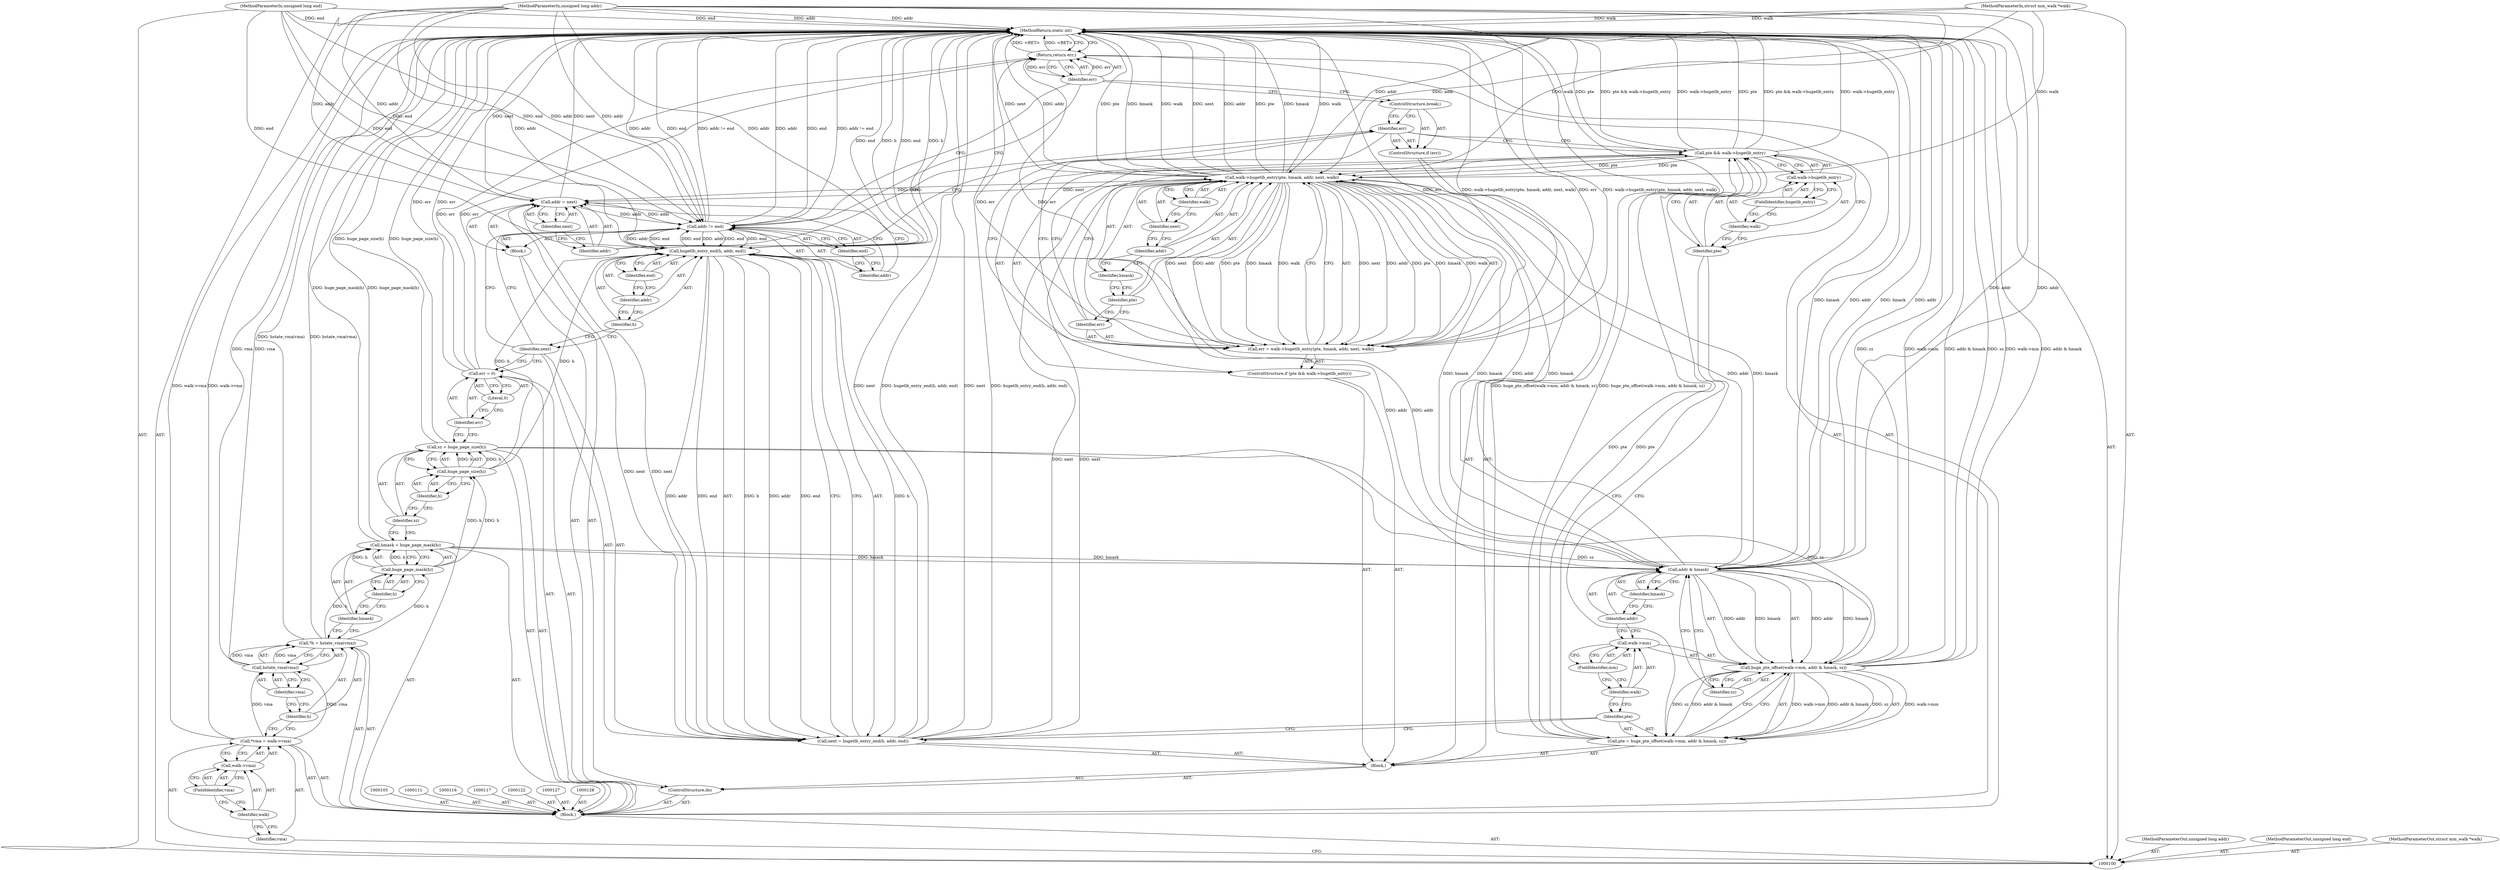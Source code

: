 digraph "1_linux_373c4557d2aa362702c4c2d41288fb1e54990b7c" {
"1000176" [label="(MethodReturn,static int)"];
"1000101" [label="(MethodParameterIn,unsigned long addr)"];
"1000244" [label="(MethodParameterOut,unsigned long addr)"];
"1000102" [label="(MethodParameterIn,unsigned long end)"];
"1000245" [label="(MethodParameterOut,unsigned long end)"];
"1000131" [label="(Literal,0)"];
"1000129" [label="(Call,err = 0)"];
"1000130" [label="(Identifier,err)"];
"1000132" [label="(ControlStructure,do)"];
"1000133" [label="(Block,)"];
"1000136" [label="(Call,hugetlb_entry_end(h, addr, end))"];
"1000137" [label="(Identifier,h)"];
"1000134" [label="(Call,next = hugetlb_entry_end(h, addr, end))"];
"1000135" [label="(Identifier,next)"];
"1000138" [label="(Identifier,addr)"];
"1000139" [label="(Identifier,end)"];
"1000143" [label="(Call,walk->mm)"];
"1000144" [label="(Identifier,walk)"];
"1000140" [label="(Call,pte = huge_pte_offset(walk->mm, addr & hmask, sz))"];
"1000141" [label="(Identifier,pte)"];
"1000145" [label="(FieldIdentifier,mm)"];
"1000146" [label="(Call,addr & hmask)"];
"1000147" [label="(Identifier,addr)"];
"1000148" [label="(Identifier,hmask)"];
"1000149" [label="(Identifier,sz)"];
"1000142" [label="(Call,huge_pte_offset(walk->mm, addr & hmask, sz))"];
"1000153" [label="(Call,walk->hugetlb_entry)"];
"1000154" [label="(Identifier,walk)"];
"1000155" [label="(FieldIdentifier,hugetlb_entry)"];
"1000150" [label="(ControlStructure,if (pte && walk->hugetlb_entry))"];
"1000151" [label="(Call,pte && walk->hugetlb_entry)"];
"1000152" [label="(Identifier,pte)"];
"1000158" [label="(Call,walk->hugetlb_entry(pte, hmask, addr, next, walk))"];
"1000159" [label="(Identifier,pte)"];
"1000160" [label="(Identifier,hmask)"];
"1000156" [label="(Call,err = walk->hugetlb_entry(pte, hmask, addr, next, walk))"];
"1000157" [label="(Identifier,err)"];
"1000161" [label="(Identifier,addr)"];
"1000162" [label="(Identifier,next)"];
"1000163" [label="(Identifier,walk)"];
"1000164" [label="(ControlStructure,if (err))"];
"1000165" [label="(Identifier,err)"];
"1000166" [label="(ControlStructure,break;)"];
"1000167" [label="(Block,)"];
"1000168" [label="(Call,addr = next)"];
"1000169" [label="(Identifier,addr)"];
"1000170" [label="(Identifier,next)"];
"1000171" [label="(Call,addr != end)"];
"1000172" [label="(Identifier,addr)"];
"1000173" [label="(Identifier,end)"];
"1000103" [label="(MethodParameterIn,struct mm_walk *walk)"];
"1000246" [label="(MethodParameterOut,struct mm_walk *walk)"];
"1000174" [label="(Return,return err;)"];
"1000175" [label="(Identifier,err)"];
"1000104" [label="(Block,)"];
"1000106" [label="(Call,*vma = walk->vma)"];
"1000107" [label="(Identifier,vma)"];
"1000108" [label="(Call,walk->vma)"];
"1000109" [label="(Identifier,walk)"];
"1000110" [label="(FieldIdentifier,vma)"];
"1000112" [label="(Call,*h = hstate_vma(vma))"];
"1000113" [label="(Identifier,h)"];
"1000114" [label="(Call,hstate_vma(vma))"];
"1000115" [label="(Identifier,vma)"];
"1000118" [label="(Call,hmask = huge_page_mask(h))"];
"1000119" [label="(Identifier,hmask)"];
"1000120" [label="(Call,huge_page_mask(h))"];
"1000121" [label="(Identifier,h)"];
"1000123" [label="(Call,sz = huge_page_size(h))"];
"1000124" [label="(Identifier,sz)"];
"1000125" [label="(Call,huge_page_size(h))"];
"1000126" [label="(Identifier,h)"];
"1000176" -> "1000100"  [label="AST: "];
"1000176" -> "1000174"  [label="CFG: "];
"1000174" -> "1000176"  [label="DDG: <RET>"];
"1000158" -> "1000176"  [label="DDG: pte"];
"1000158" -> "1000176"  [label="DDG: hmask"];
"1000158" -> "1000176"  [label="DDG: walk"];
"1000158" -> "1000176"  [label="DDG: next"];
"1000158" -> "1000176"  [label="DDG: addr"];
"1000123" -> "1000176"  [label="DDG: huge_page_size(h)"];
"1000106" -> "1000176"  [label="DDG: walk->vma"];
"1000151" -> "1000176"  [label="DDG: pte && walk->hugetlb_entry"];
"1000151" -> "1000176"  [label="DDG: walk->hugetlb_entry"];
"1000151" -> "1000176"  [label="DDG: pte"];
"1000156" -> "1000176"  [label="DDG: err"];
"1000156" -> "1000176"  [label="DDG: walk->hugetlb_entry(pte, hmask, addr, next, walk)"];
"1000114" -> "1000176"  [label="DDG: vma"];
"1000168" -> "1000176"  [label="DDG: next"];
"1000129" -> "1000176"  [label="DDG: err"];
"1000171" -> "1000176"  [label="DDG: addr"];
"1000171" -> "1000176"  [label="DDG: end"];
"1000171" -> "1000176"  [label="DDG: addr != end"];
"1000140" -> "1000176"  [label="DDG: huge_pte_offset(walk->mm, addr & hmask, sz)"];
"1000112" -> "1000176"  [label="DDG: hstate_vma(vma)"];
"1000136" -> "1000176"  [label="DDG: end"];
"1000136" -> "1000176"  [label="DDG: h"];
"1000103" -> "1000176"  [label="DDG: walk"];
"1000142" -> "1000176"  [label="DDG: sz"];
"1000142" -> "1000176"  [label="DDG: walk->mm"];
"1000142" -> "1000176"  [label="DDG: addr & hmask"];
"1000146" -> "1000176"  [label="DDG: hmask"];
"1000146" -> "1000176"  [label="DDG: addr"];
"1000102" -> "1000176"  [label="DDG: end"];
"1000134" -> "1000176"  [label="DDG: next"];
"1000134" -> "1000176"  [label="DDG: hugetlb_entry_end(h, addr, end)"];
"1000101" -> "1000176"  [label="DDG: addr"];
"1000118" -> "1000176"  [label="DDG: huge_page_mask(h)"];
"1000101" -> "1000100"  [label="AST: "];
"1000101" -> "1000176"  [label="DDG: addr"];
"1000101" -> "1000136"  [label="DDG: addr"];
"1000101" -> "1000146"  [label="DDG: addr"];
"1000101" -> "1000158"  [label="DDG: addr"];
"1000101" -> "1000168"  [label="DDG: addr"];
"1000101" -> "1000171"  [label="DDG: addr"];
"1000244" -> "1000100"  [label="AST: "];
"1000102" -> "1000100"  [label="AST: "];
"1000102" -> "1000176"  [label="DDG: end"];
"1000102" -> "1000136"  [label="DDG: end"];
"1000102" -> "1000171"  [label="DDG: end"];
"1000245" -> "1000100"  [label="AST: "];
"1000131" -> "1000129"  [label="AST: "];
"1000131" -> "1000130"  [label="CFG: "];
"1000129" -> "1000131"  [label="CFG: "];
"1000129" -> "1000104"  [label="AST: "];
"1000129" -> "1000131"  [label="CFG: "];
"1000130" -> "1000129"  [label="AST: "];
"1000131" -> "1000129"  [label="AST: "];
"1000135" -> "1000129"  [label="CFG: "];
"1000129" -> "1000176"  [label="DDG: err"];
"1000129" -> "1000174"  [label="DDG: err"];
"1000130" -> "1000129"  [label="AST: "];
"1000130" -> "1000123"  [label="CFG: "];
"1000131" -> "1000130"  [label="CFG: "];
"1000132" -> "1000104"  [label="AST: "];
"1000133" -> "1000132"  [label="AST: "];
"1000167" -> "1000132"  [label="AST: "];
"1000133" -> "1000132"  [label="AST: "];
"1000134" -> "1000133"  [label="AST: "];
"1000140" -> "1000133"  [label="AST: "];
"1000150" -> "1000133"  [label="AST: "];
"1000164" -> "1000133"  [label="AST: "];
"1000136" -> "1000134"  [label="AST: "];
"1000136" -> "1000139"  [label="CFG: "];
"1000137" -> "1000136"  [label="AST: "];
"1000138" -> "1000136"  [label="AST: "];
"1000139" -> "1000136"  [label="AST: "];
"1000134" -> "1000136"  [label="CFG: "];
"1000136" -> "1000176"  [label="DDG: end"];
"1000136" -> "1000176"  [label="DDG: h"];
"1000136" -> "1000134"  [label="DDG: h"];
"1000136" -> "1000134"  [label="DDG: addr"];
"1000136" -> "1000134"  [label="DDG: end"];
"1000125" -> "1000136"  [label="DDG: h"];
"1000171" -> "1000136"  [label="DDG: addr"];
"1000171" -> "1000136"  [label="DDG: end"];
"1000101" -> "1000136"  [label="DDG: addr"];
"1000102" -> "1000136"  [label="DDG: end"];
"1000136" -> "1000146"  [label="DDG: addr"];
"1000136" -> "1000171"  [label="DDG: end"];
"1000137" -> "1000136"  [label="AST: "];
"1000137" -> "1000135"  [label="CFG: "];
"1000138" -> "1000137"  [label="CFG: "];
"1000134" -> "1000133"  [label="AST: "];
"1000134" -> "1000136"  [label="CFG: "];
"1000135" -> "1000134"  [label="AST: "];
"1000136" -> "1000134"  [label="AST: "];
"1000141" -> "1000134"  [label="CFG: "];
"1000134" -> "1000176"  [label="DDG: next"];
"1000134" -> "1000176"  [label="DDG: hugetlb_entry_end(h, addr, end)"];
"1000136" -> "1000134"  [label="DDG: h"];
"1000136" -> "1000134"  [label="DDG: addr"];
"1000136" -> "1000134"  [label="DDG: end"];
"1000134" -> "1000158"  [label="DDG: next"];
"1000134" -> "1000168"  [label="DDG: next"];
"1000135" -> "1000134"  [label="AST: "];
"1000135" -> "1000171"  [label="CFG: "];
"1000135" -> "1000129"  [label="CFG: "];
"1000137" -> "1000135"  [label="CFG: "];
"1000138" -> "1000136"  [label="AST: "];
"1000138" -> "1000137"  [label="CFG: "];
"1000139" -> "1000138"  [label="CFG: "];
"1000139" -> "1000136"  [label="AST: "];
"1000139" -> "1000138"  [label="CFG: "];
"1000136" -> "1000139"  [label="CFG: "];
"1000143" -> "1000142"  [label="AST: "];
"1000143" -> "1000145"  [label="CFG: "];
"1000144" -> "1000143"  [label="AST: "];
"1000145" -> "1000143"  [label="AST: "];
"1000147" -> "1000143"  [label="CFG: "];
"1000144" -> "1000143"  [label="AST: "];
"1000144" -> "1000141"  [label="CFG: "];
"1000145" -> "1000144"  [label="CFG: "];
"1000140" -> "1000133"  [label="AST: "];
"1000140" -> "1000142"  [label="CFG: "];
"1000141" -> "1000140"  [label="AST: "];
"1000142" -> "1000140"  [label="AST: "];
"1000152" -> "1000140"  [label="CFG: "];
"1000140" -> "1000176"  [label="DDG: huge_pte_offset(walk->mm, addr & hmask, sz)"];
"1000142" -> "1000140"  [label="DDG: walk->mm"];
"1000142" -> "1000140"  [label="DDG: addr & hmask"];
"1000142" -> "1000140"  [label="DDG: sz"];
"1000140" -> "1000151"  [label="DDG: pte"];
"1000141" -> "1000140"  [label="AST: "];
"1000141" -> "1000134"  [label="CFG: "];
"1000144" -> "1000141"  [label="CFG: "];
"1000145" -> "1000143"  [label="AST: "];
"1000145" -> "1000144"  [label="CFG: "];
"1000143" -> "1000145"  [label="CFG: "];
"1000146" -> "1000142"  [label="AST: "];
"1000146" -> "1000148"  [label="CFG: "];
"1000147" -> "1000146"  [label="AST: "];
"1000148" -> "1000146"  [label="AST: "];
"1000149" -> "1000146"  [label="CFG: "];
"1000146" -> "1000176"  [label="DDG: hmask"];
"1000146" -> "1000176"  [label="DDG: addr"];
"1000146" -> "1000142"  [label="DDG: addr"];
"1000146" -> "1000142"  [label="DDG: hmask"];
"1000136" -> "1000146"  [label="DDG: addr"];
"1000101" -> "1000146"  [label="DDG: addr"];
"1000158" -> "1000146"  [label="DDG: hmask"];
"1000118" -> "1000146"  [label="DDG: hmask"];
"1000146" -> "1000158"  [label="DDG: hmask"];
"1000146" -> "1000158"  [label="DDG: addr"];
"1000147" -> "1000146"  [label="AST: "];
"1000147" -> "1000143"  [label="CFG: "];
"1000148" -> "1000147"  [label="CFG: "];
"1000148" -> "1000146"  [label="AST: "];
"1000148" -> "1000147"  [label="CFG: "];
"1000146" -> "1000148"  [label="CFG: "];
"1000149" -> "1000142"  [label="AST: "];
"1000149" -> "1000146"  [label="CFG: "];
"1000142" -> "1000149"  [label="CFG: "];
"1000142" -> "1000140"  [label="AST: "];
"1000142" -> "1000149"  [label="CFG: "];
"1000143" -> "1000142"  [label="AST: "];
"1000146" -> "1000142"  [label="AST: "];
"1000149" -> "1000142"  [label="AST: "];
"1000140" -> "1000142"  [label="CFG: "];
"1000142" -> "1000176"  [label="DDG: sz"];
"1000142" -> "1000176"  [label="DDG: walk->mm"];
"1000142" -> "1000176"  [label="DDG: addr & hmask"];
"1000142" -> "1000140"  [label="DDG: walk->mm"];
"1000142" -> "1000140"  [label="DDG: addr & hmask"];
"1000142" -> "1000140"  [label="DDG: sz"];
"1000146" -> "1000142"  [label="DDG: addr"];
"1000146" -> "1000142"  [label="DDG: hmask"];
"1000123" -> "1000142"  [label="DDG: sz"];
"1000153" -> "1000151"  [label="AST: "];
"1000153" -> "1000155"  [label="CFG: "];
"1000154" -> "1000153"  [label="AST: "];
"1000155" -> "1000153"  [label="AST: "];
"1000151" -> "1000153"  [label="CFG: "];
"1000154" -> "1000153"  [label="AST: "];
"1000154" -> "1000152"  [label="CFG: "];
"1000155" -> "1000154"  [label="CFG: "];
"1000155" -> "1000153"  [label="AST: "];
"1000155" -> "1000154"  [label="CFG: "];
"1000153" -> "1000155"  [label="CFG: "];
"1000150" -> "1000133"  [label="AST: "];
"1000151" -> "1000150"  [label="AST: "];
"1000156" -> "1000150"  [label="AST: "];
"1000151" -> "1000150"  [label="AST: "];
"1000151" -> "1000152"  [label="CFG: "];
"1000151" -> "1000153"  [label="CFG: "];
"1000152" -> "1000151"  [label="AST: "];
"1000153" -> "1000151"  [label="AST: "];
"1000157" -> "1000151"  [label="CFG: "];
"1000165" -> "1000151"  [label="CFG: "];
"1000151" -> "1000176"  [label="DDG: pte && walk->hugetlb_entry"];
"1000151" -> "1000176"  [label="DDG: walk->hugetlb_entry"];
"1000151" -> "1000176"  [label="DDG: pte"];
"1000140" -> "1000151"  [label="DDG: pte"];
"1000151" -> "1000158"  [label="DDG: pte"];
"1000152" -> "1000151"  [label="AST: "];
"1000152" -> "1000140"  [label="CFG: "];
"1000154" -> "1000152"  [label="CFG: "];
"1000151" -> "1000152"  [label="CFG: "];
"1000158" -> "1000156"  [label="AST: "];
"1000158" -> "1000163"  [label="CFG: "];
"1000159" -> "1000158"  [label="AST: "];
"1000160" -> "1000158"  [label="AST: "];
"1000161" -> "1000158"  [label="AST: "];
"1000162" -> "1000158"  [label="AST: "];
"1000163" -> "1000158"  [label="AST: "];
"1000156" -> "1000158"  [label="CFG: "];
"1000158" -> "1000176"  [label="DDG: pte"];
"1000158" -> "1000176"  [label="DDG: hmask"];
"1000158" -> "1000176"  [label="DDG: walk"];
"1000158" -> "1000176"  [label="DDG: next"];
"1000158" -> "1000176"  [label="DDG: addr"];
"1000158" -> "1000146"  [label="DDG: hmask"];
"1000158" -> "1000156"  [label="DDG: next"];
"1000158" -> "1000156"  [label="DDG: addr"];
"1000158" -> "1000156"  [label="DDG: pte"];
"1000158" -> "1000156"  [label="DDG: hmask"];
"1000158" -> "1000156"  [label="DDG: walk"];
"1000151" -> "1000158"  [label="DDG: pte"];
"1000146" -> "1000158"  [label="DDG: hmask"];
"1000146" -> "1000158"  [label="DDG: addr"];
"1000101" -> "1000158"  [label="DDG: addr"];
"1000134" -> "1000158"  [label="DDG: next"];
"1000103" -> "1000158"  [label="DDG: walk"];
"1000158" -> "1000168"  [label="DDG: next"];
"1000159" -> "1000158"  [label="AST: "];
"1000159" -> "1000157"  [label="CFG: "];
"1000160" -> "1000159"  [label="CFG: "];
"1000160" -> "1000158"  [label="AST: "];
"1000160" -> "1000159"  [label="CFG: "];
"1000161" -> "1000160"  [label="CFG: "];
"1000156" -> "1000150"  [label="AST: "];
"1000156" -> "1000158"  [label="CFG: "];
"1000157" -> "1000156"  [label="AST: "];
"1000158" -> "1000156"  [label="AST: "];
"1000165" -> "1000156"  [label="CFG: "];
"1000156" -> "1000176"  [label="DDG: err"];
"1000156" -> "1000176"  [label="DDG: walk->hugetlb_entry(pte, hmask, addr, next, walk)"];
"1000158" -> "1000156"  [label="DDG: next"];
"1000158" -> "1000156"  [label="DDG: addr"];
"1000158" -> "1000156"  [label="DDG: pte"];
"1000158" -> "1000156"  [label="DDG: hmask"];
"1000158" -> "1000156"  [label="DDG: walk"];
"1000156" -> "1000174"  [label="DDG: err"];
"1000157" -> "1000156"  [label="AST: "];
"1000157" -> "1000151"  [label="CFG: "];
"1000159" -> "1000157"  [label="CFG: "];
"1000161" -> "1000158"  [label="AST: "];
"1000161" -> "1000160"  [label="CFG: "];
"1000162" -> "1000161"  [label="CFG: "];
"1000162" -> "1000158"  [label="AST: "];
"1000162" -> "1000161"  [label="CFG: "];
"1000163" -> "1000162"  [label="CFG: "];
"1000163" -> "1000158"  [label="AST: "];
"1000163" -> "1000162"  [label="CFG: "];
"1000158" -> "1000163"  [label="CFG: "];
"1000164" -> "1000133"  [label="AST: "];
"1000165" -> "1000164"  [label="AST: "];
"1000166" -> "1000164"  [label="AST: "];
"1000165" -> "1000164"  [label="AST: "];
"1000165" -> "1000156"  [label="CFG: "];
"1000165" -> "1000151"  [label="CFG: "];
"1000169" -> "1000165"  [label="CFG: "];
"1000166" -> "1000165"  [label="CFG: "];
"1000166" -> "1000164"  [label="AST: "];
"1000166" -> "1000165"  [label="CFG: "];
"1000175" -> "1000166"  [label="CFG: "];
"1000167" -> "1000132"  [label="AST: "];
"1000168" -> "1000167"  [label="AST: "];
"1000171" -> "1000167"  [label="AST: "];
"1000168" -> "1000167"  [label="AST: "];
"1000168" -> "1000170"  [label="CFG: "];
"1000169" -> "1000168"  [label="AST: "];
"1000170" -> "1000168"  [label="AST: "];
"1000172" -> "1000168"  [label="CFG: "];
"1000168" -> "1000176"  [label="DDG: next"];
"1000134" -> "1000168"  [label="DDG: next"];
"1000158" -> "1000168"  [label="DDG: next"];
"1000101" -> "1000168"  [label="DDG: addr"];
"1000168" -> "1000171"  [label="DDG: addr"];
"1000169" -> "1000168"  [label="AST: "];
"1000169" -> "1000165"  [label="CFG: "];
"1000170" -> "1000169"  [label="CFG: "];
"1000170" -> "1000168"  [label="AST: "];
"1000170" -> "1000169"  [label="CFG: "];
"1000168" -> "1000170"  [label="CFG: "];
"1000171" -> "1000167"  [label="AST: "];
"1000171" -> "1000173"  [label="CFG: "];
"1000172" -> "1000171"  [label="AST: "];
"1000173" -> "1000171"  [label="AST: "];
"1000135" -> "1000171"  [label="CFG: "];
"1000175" -> "1000171"  [label="CFG: "];
"1000171" -> "1000176"  [label="DDG: addr"];
"1000171" -> "1000176"  [label="DDG: end"];
"1000171" -> "1000176"  [label="DDG: addr != end"];
"1000171" -> "1000136"  [label="DDG: addr"];
"1000171" -> "1000136"  [label="DDG: end"];
"1000168" -> "1000171"  [label="DDG: addr"];
"1000101" -> "1000171"  [label="DDG: addr"];
"1000136" -> "1000171"  [label="DDG: end"];
"1000102" -> "1000171"  [label="DDG: end"];
"1000172" -> "1000171"  [label="AST: "];
"1000172" -> "1000168"  [label="CFG: "];
"1000173" -> "1000172"  [label="CFG: "];
"1000173" -> "1000171"  [label="AST: "];
"1000173" -> "1000172"  [label="CFG: "];
"1000171" -> "1000173"  [label="CFG: "];
"1000103" -> "1000100"  [label="AST: "];
"1000103" -> "1000176"  [label="DDG: walk"];
"1000103" -> "1000158"  [label="DDG: walk"];
"1000246" -> "1000100"  [label="AST: "];
"1000174" -> "1000104"  [label="AST: "];
"1000174" -> "1000175"  [label="CFG: "];
"1000175" -> "1000174"  [label="AST: "];
"1000176" -> "1000174"  [label="CFG: "];
"1000174" -> "1000176"  [label="DDG: <RET>"];
"1000175" -> "1000174"  [label="DDG: err"];
"1000129" -> "1000174"  [label="DDG: err"];
"1000156" -> "1000174"  [label="DDG: err"];
"1000175" -> "1000174"  [label="AST: "];
"1000175" -> "1000171"  [label="CFG: "];
"1000175" -> "1000166"  [label="CFG: "];
"1000174" -> "1000175"  [label="CFG: "];
"1000175" -> "1000174"  [label="DDG: err"];
"1000104" -> "1000100"  [label="AST: "];
"1000105" -> "1000104"  [label="AST: "];
"1000106" -> "1000104"  [label="AST: "];
"1000111" -> "1000104"  [label="AST: "];
"1000112" -> "1000104"  [label="AST: "];
"1000116" -> "1000104"  [label="AST: "];
"1000117" -> "1000104"  [label="AST: "];
"1000118" -> "1000104"  [label="AST: "];
"1000122" -> "1000104"  [label="AST: "];
"1000123" -> "1000104"  [label="AST: "];
"1000127" -> "1000104"  [label="AST: "];
"1000128" -> "1000104"  [label="AST: "];
"1000129" -> "1000104"  [label="AST: "];
"1000132" -> "1000104"  [label="AST: "];
"1000174" -> "1000104"  [label="AST: "];
"1000106" -> "1000104"  [label="AST: "];
"1000106" -> "1000108"  [label="CFG: "];
"1000107" -> "1000106"  [label="AST: "];
"1000108" -> "1000106"  [label="AST: "];
"1000113" -> "1000106"  [label="CFG: "];
"1000106" -> "1000176"  [label="DDG: walk->vma"];
"1000106" -> "1000114"  [label="DDG: vma"];
"1000107" -> "1000106"  [label="AST: "];
"1000107" -> "1000100"  [label="CFG: "];
"1000109" -> "1000107"  [label="CFG: "];
"1000108" -> "1000106"  [label="AST: "];
"1000108" -> "1000110"  [label="CFG: "];
"1000109" -> "1000108"  [label="AST: "];
"1000110" -> "1000108"  [label="AST: "];
"1000106" -> "1000108"  [label="CFG: "];
"1000109" -> "1000108"  [label="AST: "];
"1000109" -> "1000107"  [label="CFG: "];
"1000110" -> "1000109"  [label="CFG: "];
"1000110" -> "1000108"  [label="AST: "];
"1000110" -> "1000109"  [label="CFG: "];
"1000108" -> "1000110"  [label="CFG: "];
"1000112" -> "1000104"  [label="AST: "];
"1000112" -> "1000114"  [label="CFG: "];
"1000113" -> "1000112"  [label="AST: "];
"1000114" -> "1000112"  [label="AST: "];
"1000119" -> "1000112"  [label="CFG: "];
"1000112" -> "1000176"  [label="DDG: hstate_vma(vma)"];
"1000114" -> "1000112"  [label="DDG: vma"];
"1000112" -> "1000120"  [label="DDG: h"];
"1000113" -> "1000112"  [label="AST: "];
"1000113" -> "1000106"  [label="CFG: "];
"1000115" -> "1000113"  [label="CFG: "];
"1000114" -> "1000112"  [label="AST: "];
"1000114" -> "1000115"  [label="CFG: "];
"1000115" -> "1000114"  [label="AST: "];
"1000112" -> "1000114"  [label="CFG: "];
"1000114" -> "1000176"  [label="DDG: vma"];
"1000114" -> "1000112"  [label="DDG: vma"];
"1000106" -> "1000114"  [label="DDG: vma"];
"1000115" -> "1000114"  [label="AST: "];
"1000115" -> "1000113"  [label="CFG: "];
"1000114" -> "1000115"  [label="CFG: "];
"1000118" -> "1000104"  [label="AST: "];
"1000118" -> "1000120"  [label="CFG: "];
"1000119" -> "1000118"  [label="AST: "];
"1000120" -> "1000118"  [label="AST: "];
"1000124" -> "1000118"  [label="CFG: "];
"1000118" -> "1000176"  [label="DDG: huge_page_mask(h)"];
"1000120" -> "1000118"  [label="DDG: h"];
"1000118" -> "1000146"  [label="DDG: hmask"];
"1000119" -> "1000118"  [label="AST: "];
"1000119" -> "1000112"  [label="CFG: "];
"1000121" -> "1000119"  [label="CFG: "];
"1000120" -> "1000118"  [label="AST: "];
"1000120" -> "1000121"  [label="CFG: "];
"1000121" -> "1000120"  [label="AST: "];
"1000118" -> "1000120"  [label="CFG: "];
"1000120" -> "1000118"  [label="DDG: h"];
"1000112" -> "1000120"  [label="DDG: h"];
"1000120" -> "1000125"  [label="DDG: h"];
"1000121" -> "1000120"  [label="AST: "];
"1000121" -> "1000119"  [label="CFG: "];
"1000120" -> "1000121"  [label="CFG: "];
"1000123" -> "1000104"  [label="AST: "];
"1000123" -> "1000125"  [label="CFG: "];
"1000124" -> "1000123"  [label="AST: "];
"1000125" -> "1000123"  [label="AST: "];
"1000130" -> "1000123"  [label="CFG: "];
"1000123" -> "1000176"  [label="DDG: huge_page_size(h)"];
"1000125" -> "1000123"  [label="DDG: h"];
"1000123" -> "1000142"  [label="DDG: sz"];
"1000124" -> "1000123"  [label="AST: "];
"1000124" -> "1000118"  [label="CFG: "];
"1000126" -> "1000124"  [label="CFG: "];
"1000125" -> "1000123"  [label="AST: "];
"1000125" -> "1000126"  [label="CFG: "];
"1000126" -> "1000125"  [label="AST: "];
"1000123" -> "1000125"  [label="CFG: "];
"1000125" -> "1000123"  [label="DDG: h"];
"1000120" -> "1000125"  [label="DDG: h"];
"1000125" -> "1000136"  [label="DDG: h"];
"1000126" -> "1000125"  [label="AST: "];
"1000126" -> "1000124"  [label="CFG: "];
"1000125" -> "1000126"  [label="CFG: "];
}
